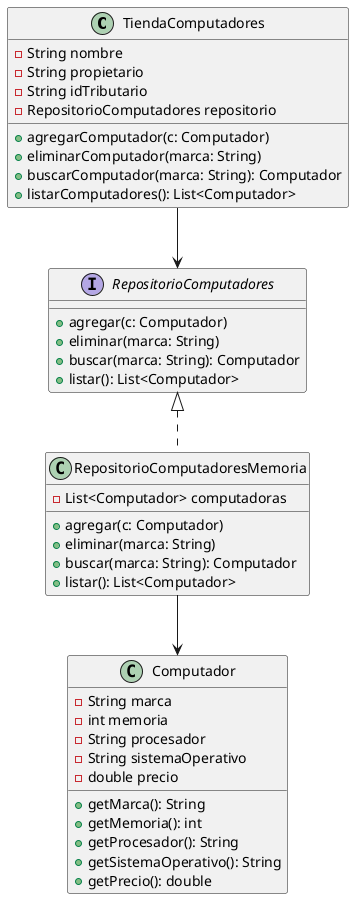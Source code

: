 @startuml computers-shop

class TiendaComputadores {
    - String nombre
    - String propietario
    - String idTributario
    - RepositorioComputadores repositorio
    + agregarComputador(c: Computador)
    + eliminarComputador(marca: String)
    + buscarComputador(marca: String): Computador
    + listarComputadores(): List<Computador>
}

interface RepositorioComputadores {
    + agregar(c: Computador)
    + eliminar(marca: String)
    + buscar(marca: String): Computador
    + listar(): List<Computador>
}

class RepositorioComputadoresMemoria {
    - List<Computador> computadoras
    + agregar(c: Computador)
    + eliminar(marca: String)
    + buscar(marca: String): Computador
    + listar(): List<Computador>
}

class Computador {
    - String marca
    - int memoria
    - String procesador
    - String sistemaOperativo
    - double precio
    + getMarca(): String
    + getMemoria(): int
    + getProcesador(): String
    + getSistemaOperativo(): String
    + getPrecio(): double
}

TiendaComputadores --> RepositorioComputadores
RepositorioComputadores <|.. RepositorioComputadoresMemoria
RepositorioComputadoresMemoria --> Computador

@enduml